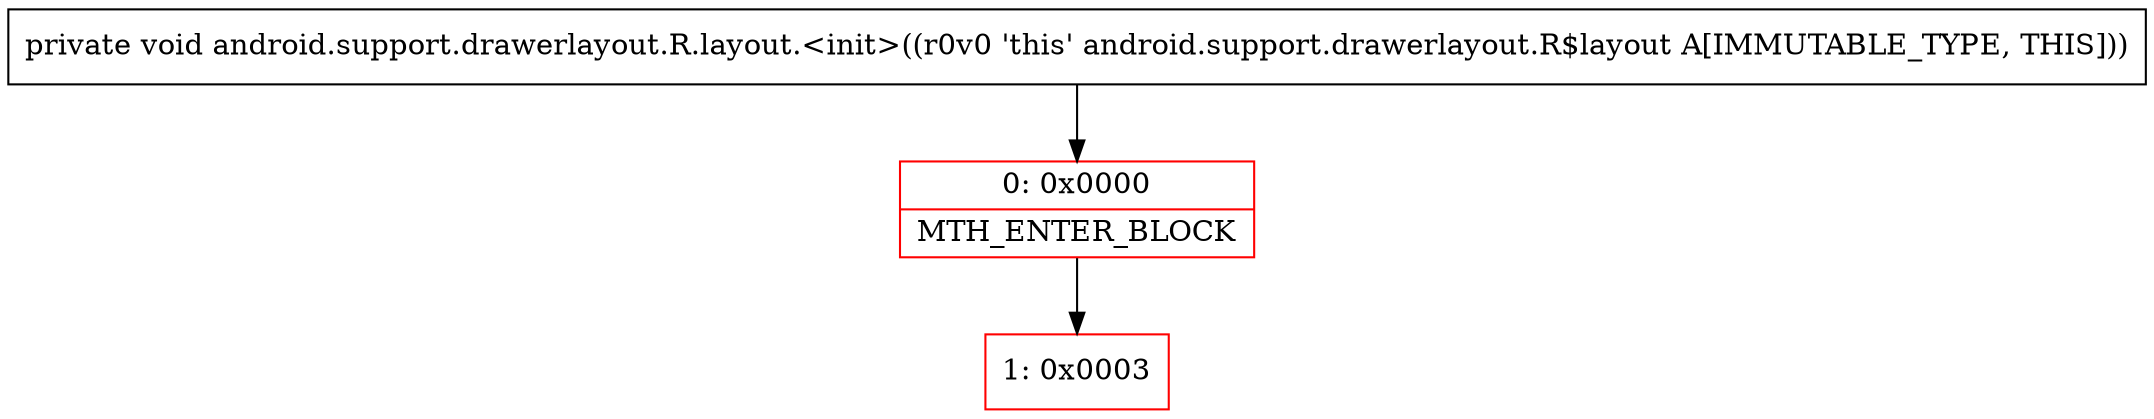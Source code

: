 digraph "CFG forandroid.support.drawerlayout.R.layout.\<init\>()V" {
subgraph cluster_Region_1324298259 {
label = "R(0)";
node [shape=record,color=blue];
}
Node_0 [shape=record,color=red,label="{0\:\ 0x0000|MTH_ENTER_BLOCK\l}"];
Node_1 [shape=record,color=red,label="{1\:\ 0x0003}"];
MethodNode[shape=record,label="{private void android.support.drawerlayout.R.layout.\<init\>((r0v0 'this' android.support.drawerlayout.R$layout A[IMMUTABLE_TYPE, THIS])) }"];
MethodNode -> Node_0;
Node_0 -> Node_1;
}

